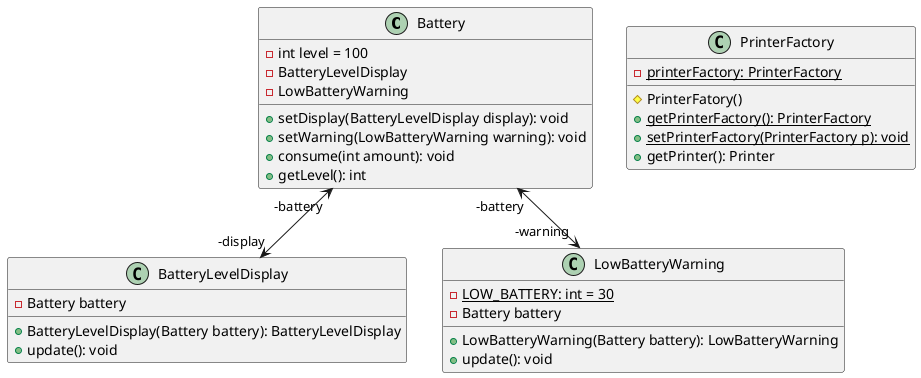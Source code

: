 @startuml
'https://plantuml.com/class-diagram
class Battery{
    - int level = 100
    - BatteryLevelDisplay
    - LowBatteryWarning
    + setDisplay(BatteryLevelDisplay display): void
    + setWarning(LowBatteryWarning warning): void
    + consume(int amount): void
    + getLevel(): int
}

class BatteryLevelDisplay{
    - Battery battery
    + BatteryLevelDisplay(Battery battery): BatteryLevelDisplay
    + update(): void
}

class LowBatteryWarning{
    -{static} LOW_BATTERY: int = 30
    - Battery battery
    + LowBatteryWarning(Battery battery): LowBatteryWarning
    + update(): void
}


class PrinterFactory {
  -{static} printerFactory: PrinterFactory

  #PrinterFatory()
  +{static} getPrinterFactory(): PrinterFactory
  +{static} setPrinterFactory(PrinterFactory p): void
  +getPrinter(): Printer
}

Battery "-battery" <--> "-display" BatteryLevelDisplay
Battery "-battery" <--> "-warning" LowBatteryWarning

@enduml